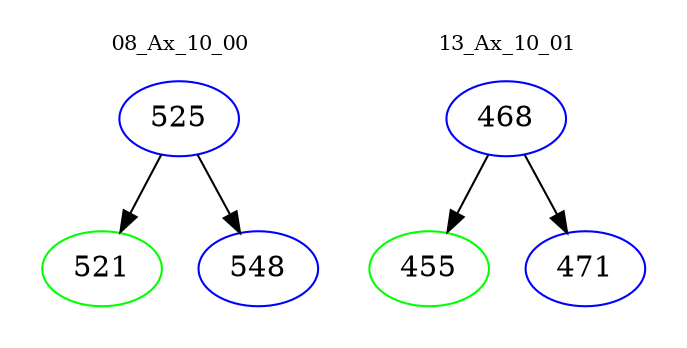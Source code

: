 digraph{
subgraph cluster_0 {
color = white
label = "08_Ax_10_00";
fontsize=10;
T0_525 [label="525", color="blue"]
T0_525 -> T0_521 [color="black"]
T0_521 [label="521", color="green"]
T0_525 -> T0_548 [color="black"]
T0_548 [label="548", color="blue"]
}
subgraph cluster_1 {
color = white
label = "13_Ax_10_01";
fontsize=10;
T1_468 [label="468", color="blue"]
T1_468 -> T1_455 [color="black"]
T1_455 [label="455", color="green"]
T1_468 -> T1_471 [color="black"]
T1_471 [label="471", color="blue"]
}
}
